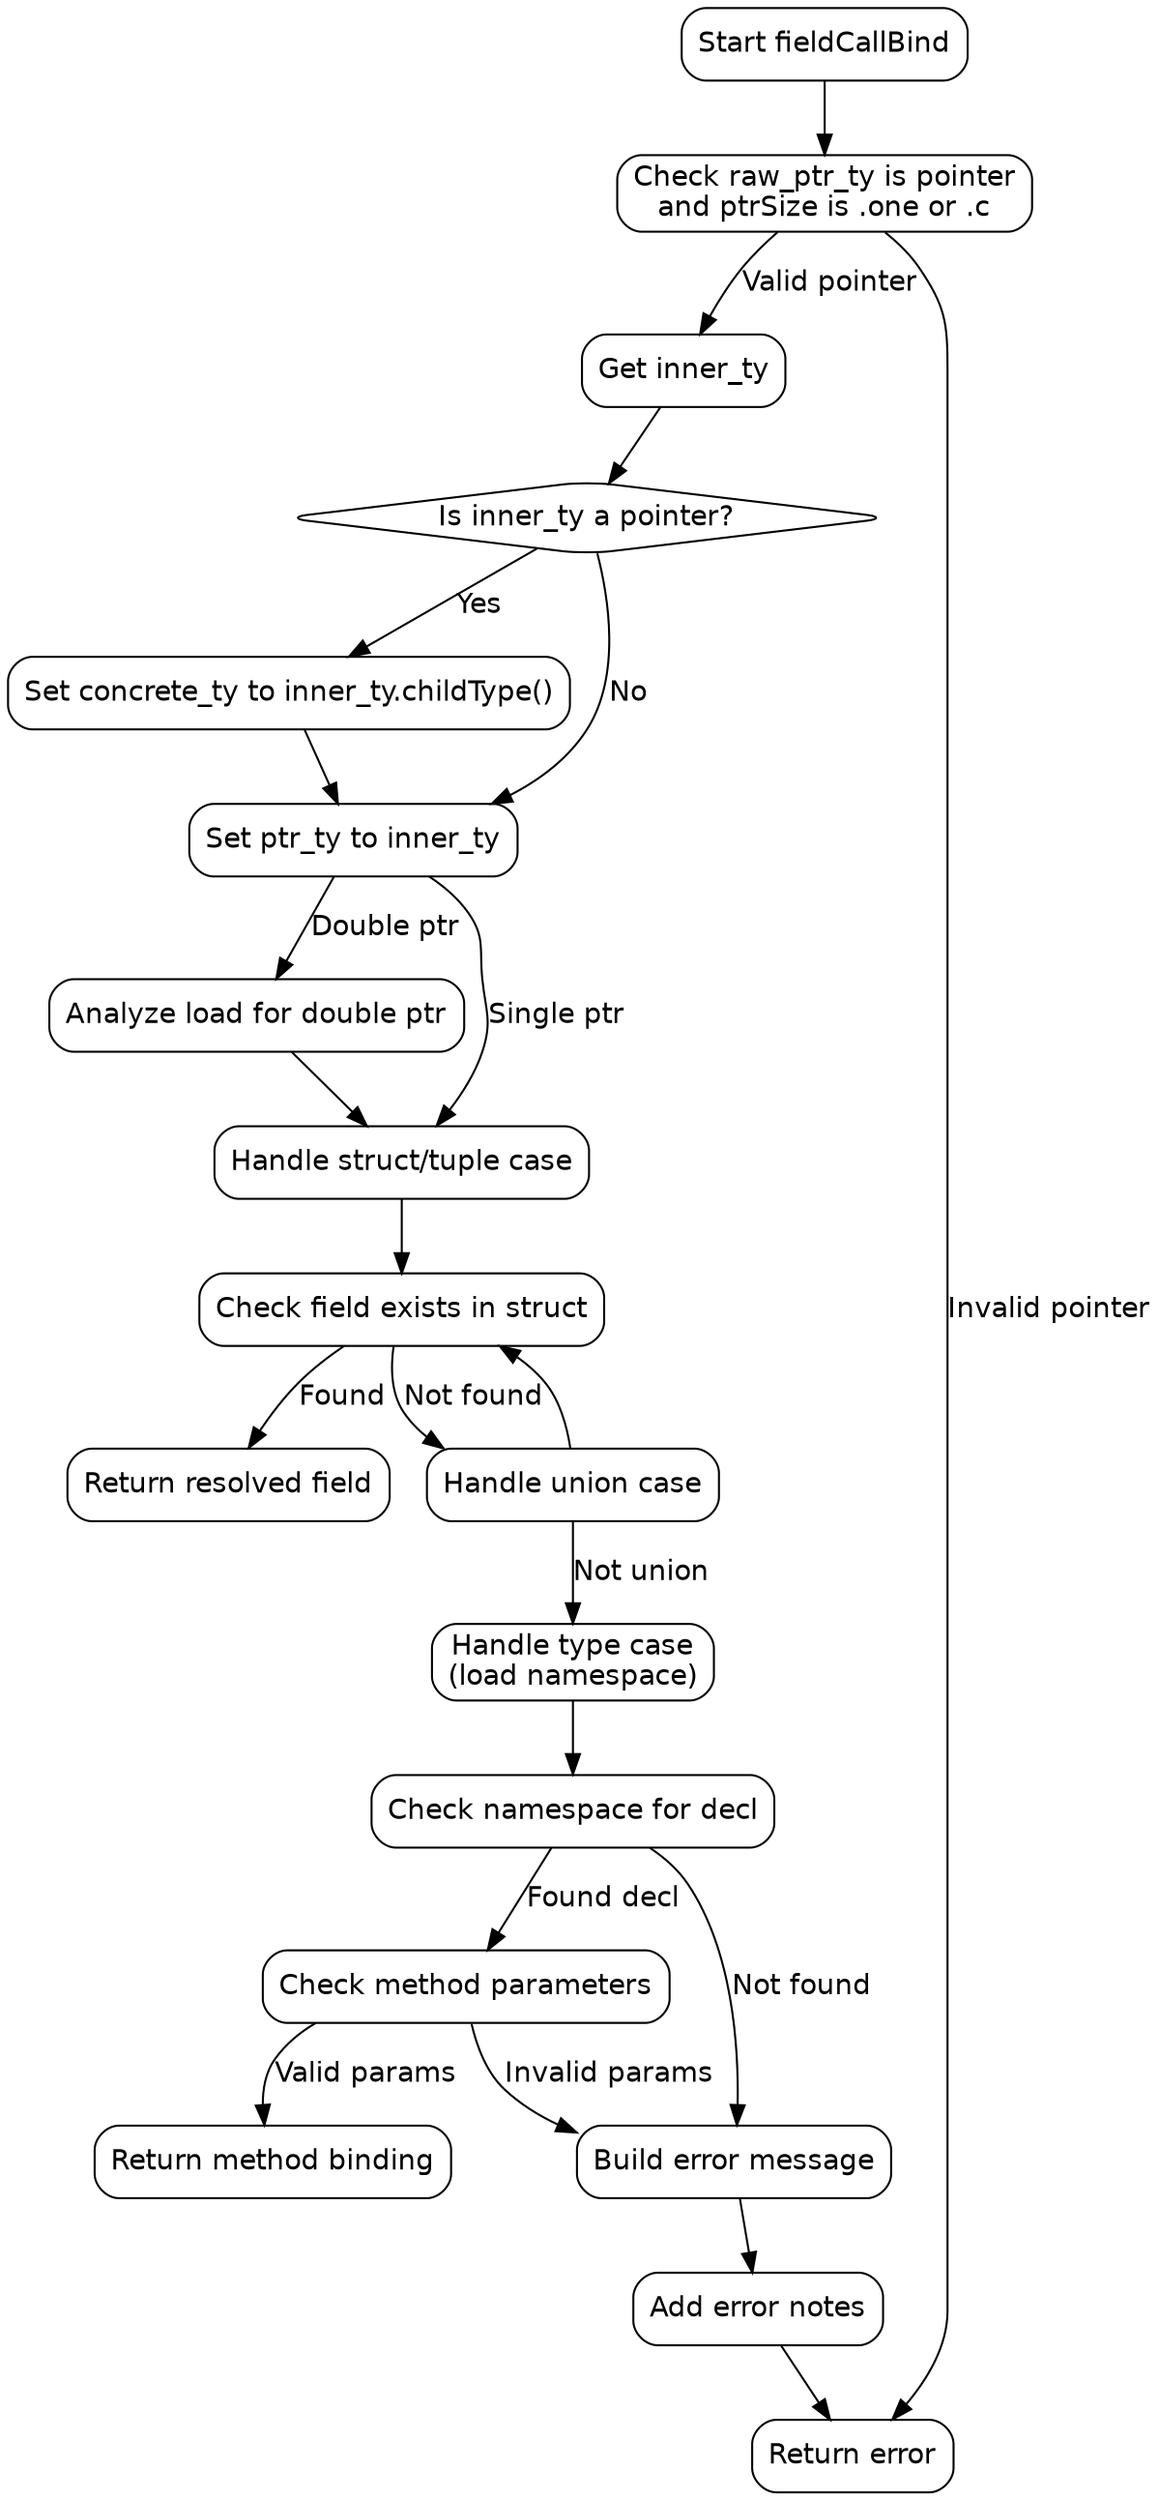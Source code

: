 
digraph flowchart {
    node [shape=rectangle, style="rounded", fontname="Helvetica"];
    edge [fontname="Helvetica"];

    start [label="Start fieldCallBind"];
    check_ptr_type [label="Check raw_ptr_ty is pointer\nand ptrSize is .one or .c"];
    check_inner_ty [label="Get inner_ty"];
    is_double_ptr [label="Is inner_ty a pointer?" shape=diamond];
    get_concrete_ty [label="Set concrete_ty to inner_ty.childType()"];
    set_ptr_ty [label="Set ptr_ty to inner_ty"];
    analyze_load [label="Analyze load for double ptr"];
    handle_struct [label="Handle struct/tuple case"];
    check_field_exists [label="Check field exists in struct"];
    return_field [label="Return resolved field"];
    handle_union [label="Handle union case"];
    handle_type [label="Handle type case\n(load namespace)"];
    check_namespace [label="Check namespace for decl"];
    check_method_params [label="Check method parameters"];
    return_method [label="Return method binding"];
    build_error [label="Build error message"];
    error_notes [label="Add error notes"];
    return_error [label="Return error"];

    start -> check_ptr_type;
    check_ptr_type -> check_inner_ty [label="Valid pointer"];
    check_ptr_type -> return_error [label="Invalid pointer"];

    check_inner_ty -> is_double_ptr;
    is_double_ptr -> get_concrete_ty [label="Yes"];
    is_double_ptr -> set_ptr_ty [label="No"];

    get_concrete_ty -> set_ptr_ty;
    set_ptr_ty -> analyze_load [label="Double ptr"];
    set_ptr_ty -> handle_struct [label="Single ptr"];
    analyze_load -> handle_struct;

    handle_struct -> check_field_exists;
    check_field_exists -> return_field [label="Found"];
    check_field_exists -> handle_union [label="Not found"];

    handle_union -> check_field_exists;
    handle_union -> handle_type [label="Not union"];

    handle_type -> check_namespace;
    check_namespace -> check_method_params [label="Found decl"];
    check_namespace -> build_error [label="Not found"];

    check_method_params -> return_method [label="Valid params"];
    check_method_params -> build_error [label="Invalid params"];

    build_error -> error_notes;
    error_notes -> return_error;
}
